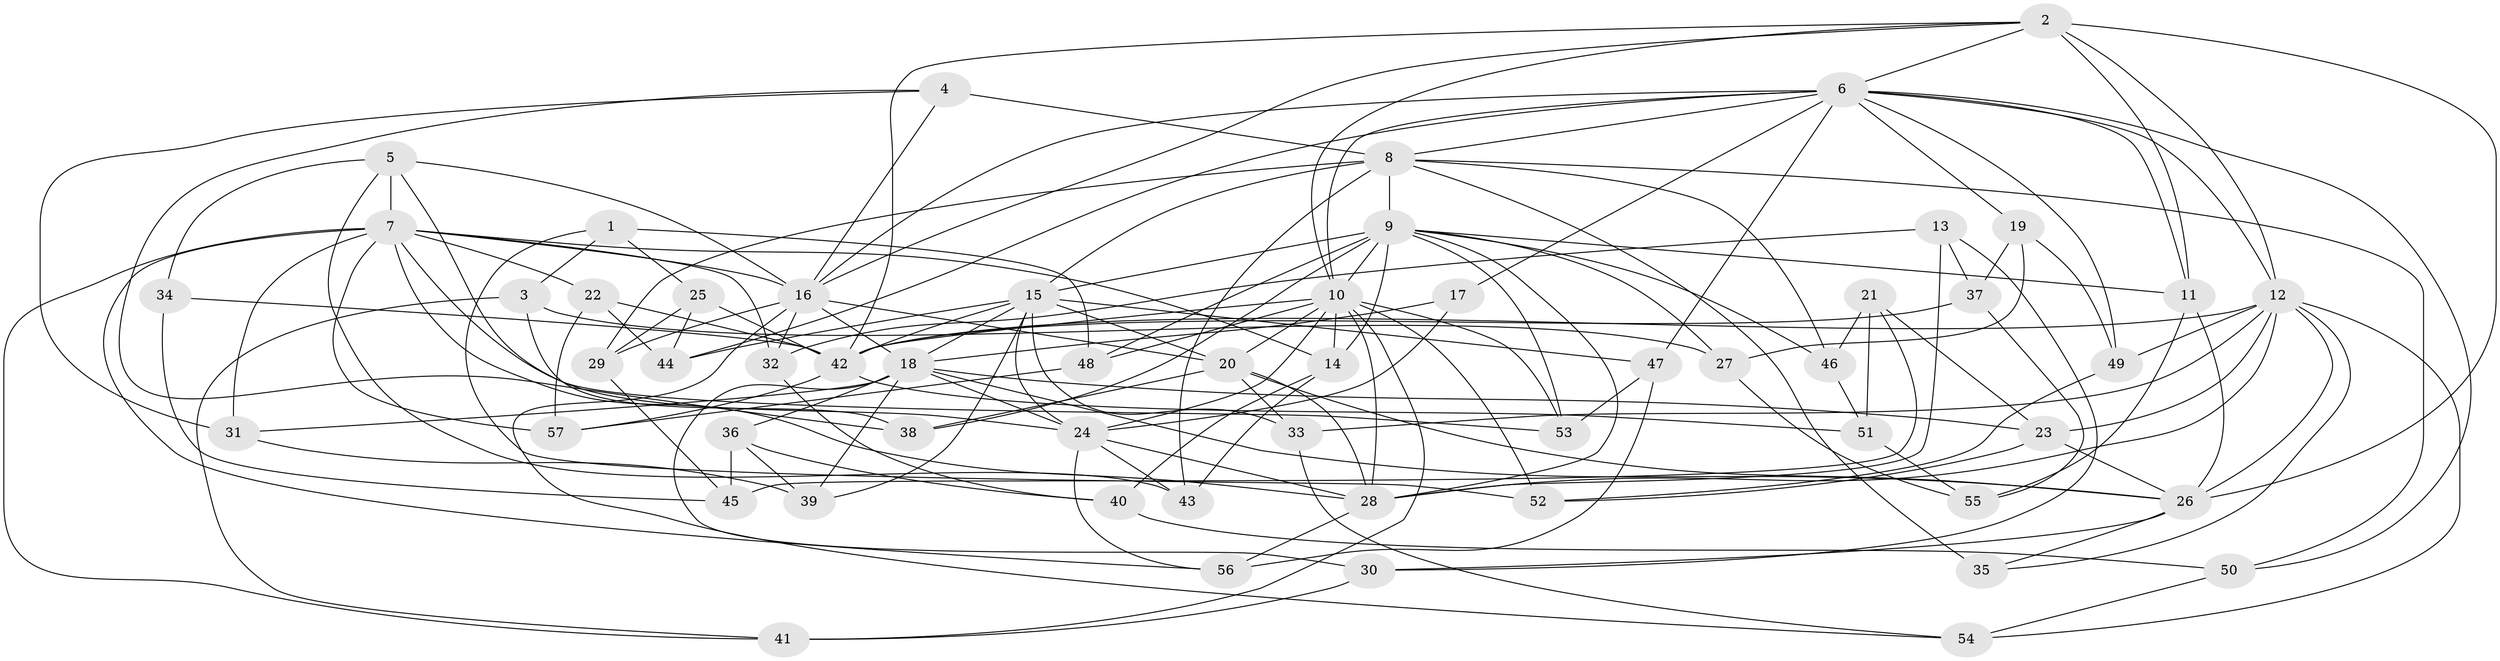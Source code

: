 // original degree distribution, {4: 1.0}
// Generated by graph-tools (version 1.1) at 2025/53/03/04/25 22:53:48]
// undirected, 57 vertices, 156 edges
graph export_dot {
  node [color=gray90,style=filled];
  1;
  2;
  3;
  4;
  5;
  6;
  7;
  8;
  9;
  10;
  11;
  12;
  13;
  14;
  15;
  16;
  17;
  18;
  19;
  20;
  21;
  22;
  23;
  24;
  25;
  26;
  27;
  28;
  29;
  30;
  31;
  32;
  33;
  34;
  35;
  36;
  37;
  38;
  39;
  40;
  41;
  42;
  43;
  44;
  45;
  46;
  47;
  48;
  49;
  50;
  51;
  52;
  53;
  54;
  55;
  56;
  57;
  1 -- 3 [weight=1.0];
  1 -- 25 [weight=1.0];
  1 -- 48 [weight=1.0];
  1 -- 52 [weight=1.0];
  2 -- 6 [weight=1.0];
  2 -- 10 [weight=1.0];
  2 -- 11 [weight=2.0];
  2 -- 12 [weight=2.0];
  2 -- 16 [weight=1.0];
  2 -- 26 [weight=1.0];
  2 -- 42 [weight=2.0];
  3 -- 27 [weight=1.0];
  3 -- 38 [weight=1.0];
  3 -- 41 [weight=1.0];
  4 -- 8 [weight=1.0];
  4 -- 16 [weight=1.0];
  4 -- 31 [weight=1.0];
  4 -- 38 [weight=1.0];
  5 -- 7 [weight=2.0];
  5 -- 16 [weight=1.0];
  5 -- 24 [weight=1.0];
  5 -- 34 [weight=1.0];
  5 -- 43 [weight=1.0];
  6 -- 8 [weight=1.0];
  6 -- 10 [weight=1.0];
  6 -- 11 [weight=1.0];
  6 -- 12 [weight=1.0];
  6 -- 16 [weight=1.0];
  6 -- 17 [weight=1.0];
  6 -- 19 [weight=1.0];
  6 -- 44 [weight=1.0];
  6 -- 47 [weight=1.0];
  6 -- 49 [weight=1.0];
  6 -- 50 [weight=1.0];
  7 -- 14 [weight=1.0];
  7 -- 16 [weight=1.0];
  7 -- 22 [weight=1.0];
  7 -- 28 [weight=1.0];
  7 -- 31 [weight=1.0];
  7 -- 32 [weight=1.0];
  7 -- 41 [weight=1.0];
  7 -- 53 [weight=1.0];
  7 -- 56 [weight=1.0];
  7 -- 57 [weight=1.0];
  8 -- 9 [weight=1.0];
  8 -- 15 [weight=3.0];
  8 -- 29 [weight=1.0];
  8 -- 35 [weight=2.0];
  8 -- 43 [weight=1.0];
  8 -- 46 [weight=1.0];
  8 -- 50 [weight=1.0];
  9 -- 10 [weight=1.0];
  9 -- 11 [weight=1.0];
  9 -- 14 [weight=2.0];
  9 -- 15 [weight=1.0];
  9 -- 27 [weight=1.0];
  9 -- 28 [weight=1.0];
  9 -- 38 [weight=1.0];
  9 -- 46 [weight=1.0];
  9 -- 48 [weight=1.0];
  9 -- 53 [weight=1.0];
  10 -- 14 [weight=1.0];
  10 -- 20 [weight=1.0];
  10 -- 24 [weight=1.0];
  10 -- 28 [weight=1.0];
  10 -- 41 [weight=1.0];
  10 -- 42 [weight=1.0];
  10 -- 48 [weight=1.0];
  10 -- 52 [weight=1.0];
  10 -- 53 [weight=1.0];
  11 -- 26 [weight=1.0];
  11 -- 55 [weight=1.0];
  12 -- 23 [weight=2.0];
  12 -- 26 [weight=1.0];
  12 -- 28 [weight=1.0];
  12 -- 33 [weight=1.0];
  12 -- 35 [weight=1.0];
  12 -- 42 [weight=1.0];
  12 -- 49 [weight=1.0];
  12 -- 54 [weight=1.0];
  13 -- 28 [weight=1.0];
  13 -- 30 [weight=1.0];
  13 -- 32 [weight=1.0];
  13 -- 37 [weight=1.0];
  14 -- 40 [weight=1.0];
  14 -- 43 [weight=1.0];
  15 -- 18 [weight=1.0];
  15 -- 20 [weight=1.0];
  15 -- 24 [weight=1.0];
  15 -- 33 [weight=1.0];
  15 -- 39 [weight=1.0];
  15 -- 42 [weight=1.0];
  15 -- 44 [weight=1.0];
  15 -- 47 [weight=1.0];
  16 -- 18 [weight=1.0];
  16 -- 20 [weight=1.0];
  16 -- 29 [weight=1.0];
  16 -- 32 [weight=1.0];
  16 -- 54 [weight=1.0];
  17 -- 18 [weight=1.0];
  17 -- 24 [weight=2.0];
  18 -- 23 [weight=1.0];
  18 -- 24 [weight=1.0];
  18 -- 26 [weight=1.0];
  18 -- 30 [weight=1.0];
  18 -- 31 [weight=1.0];
  18 -- 36 [weight=1.0];
  18 -- 39 [weight=1.0];
  19 -- 27 [weight=1.0];
  19 -- 37 [weight=1.0];
  19 -- 49 [weight=1.0];
  20 -- 26 [weight=1.0];
  20 -- 28 [weight=2.0];
  20 -- 33 [weight=1.0];
  20 -- 38 [weight=1.0];
  21 -- 23 [weight=1.0];
  21 -- 45 [weight=1.0];
  21 -- 46 [weight=1.0];
  21 -- 51 [weight=1.0];
  22 -- 42 [weight=1.0];
  22 -- 44 [weight=1.0];
  22 -- 57 [weight=1.0];
  23 -- 26 [weight=1.0];
  23 -- 52 [weight=1.0];
  24 -- 28 [weight=2.0];
  24 -- 43 [weight=1.0];
  24 -- 56 [weight=1.0];
  25 -- 29 [weight=1.0];
  25 -- 42 [weight=1.0];
  25 -- 44 [weight=1.0];
  26 -- 30 [weight=1.0];
  26 -- 35 [weight=1.0];
  27 -- 55 [weight=1.0];
  28 -- 56 [weight=1.0];
  29 -- 45 [weight=1.0];
  30 -- 41 [weight=1.0];
  31 -- 39 [weight=1.0];
  32 -- 40 [weight=1.0];
  33 -- 54 [weight=1.0];
  34 -- 42 [weight=2.0];
  34 -- 45 [weight=1.0];
  36 -- 39 [weight=1.0];
  36 -- 40 [weight=1.0];
  36 -- 45 [weight=1.0];
  37 -- 42 [weight=1.0];
  37 -- 55 [weight=1.0];
  40 -- 50 [weight=1.0];
  42 -- 51 [weight=1.0];
  42 -- 57 [weight=1.0];
  46 -- 51 [weight=1.0];
  47 -- 53 [weight=1.0];
  47 -- 56 [weight=1.0];
  48 -- 57 [weight=1.0];
  49 -- 52 [weight=1.0];
  50 -- 54 [weight=1.0];
  51 -- 55 [weight=1.0];
}
